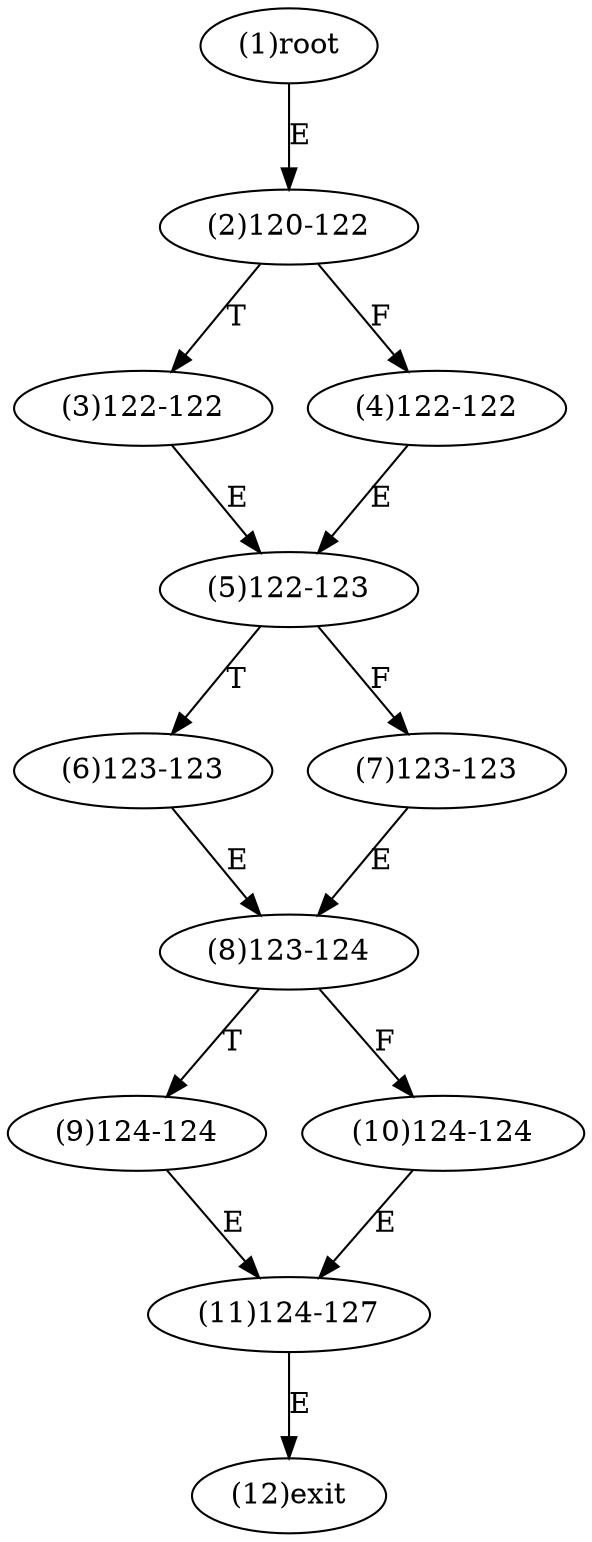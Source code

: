 digraph "" { 
1[ label="(1)root"];
2[ label="(2)120-122"];
3[ label="(3)122-122"];
4[ label="(4)122-122"];
5[ label="(5)122-123"];
6[ label="(6)123-123"];
7[ label="(7)123-123"];
8[ label="(8)123-124"];
9[ label="(9)124-124"];
10[ label="(10)124-124"];
11[ label="(11)124-127"];
12[ label="(12)exit"];
1->2[ label="E"];
2->4[ label="F"];
2->3[ label="T"];
3->5[ label="E"];
4->5[ label="E"];
5->7[ label="F"];
5->6[ label="T"];
6->8[ label="E"];
7->8[ label="E"];
8->10[ label="F"];
8->9[ label="T"];
9->11[ label="E"];
10->11[ label="E"];
11->12[ label="E"];
}
